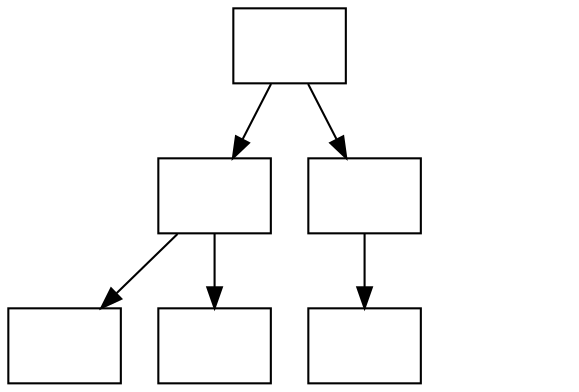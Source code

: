 digraph G {
graph [ordering="out"];
  a [shape="box", label=""] ;
  b [shape="box", label=""] ;
  c [shape="box", label=""] ;
  d [shape="box", label=""] ;
  e [shape="box", label=""] ;
  f [shape="box", label=""] ;
  blank [style="invis", label=""]
  //g [shape="box", label=""] ;

a -> b;
a -> c;
b -> d;
b -> e;
c -> f;
c -> blank [style="invis"];
}
